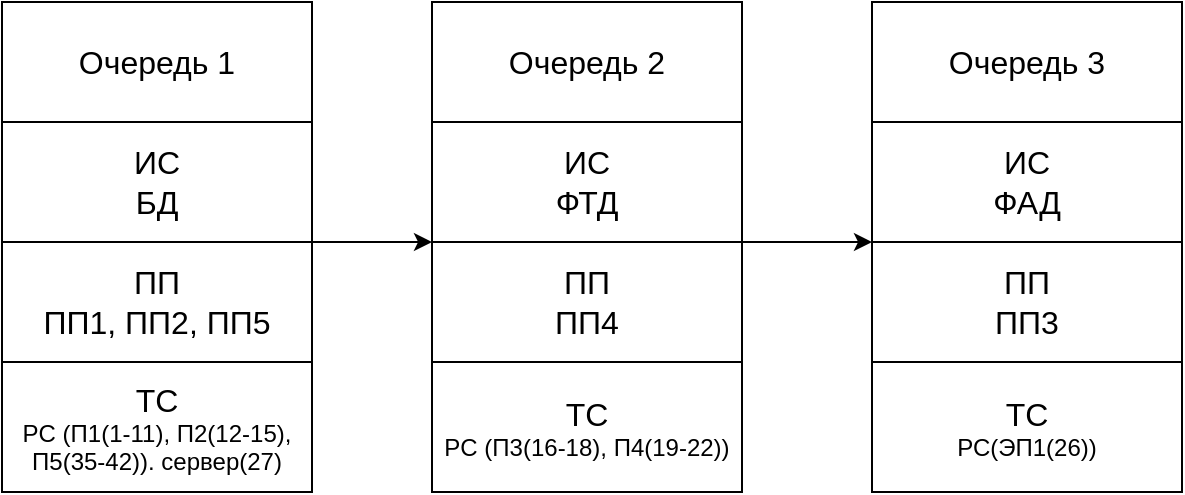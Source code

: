 <mxfile version="22.0.8" type="device">
  <diagram name="Страница — 1" id="MQ_Sf9FGrjqhgtXzqlnl">
    <mxGraphModel dx="696" dy="408" grid="1" gridSize="5" guides="1" tooltips="1" connect="1" arrows="1" fold="1" page="1" pageScale="1" pageWidth="1169" pageHeight="827" math="0" shadow="0">
      <root>
        <mxCell id="0" />
        <mxCell id="1" parent="0" />
        <mxCell id="xvlWCmnCxYvoC9QycbIk-2" value="" style="rounded=0;whiteSpace=wrap;html=1;" vertex="1" parent="1">
          <mxGeometry x="145" y="125" width="155" height="245" as="geometry" />
        </mxCell>
        <mxCell id="xvlWCmnCxYvoC9QycbIk-3" value="&lt;font style=&quot;font-size: 16px;&quot;&gt;Очередь 1&lt;/font&gt;" style="rounded=0;whiteSpace=wrap;html=1;" vertex="1" parent="1">
          <mxGeometry x="145" y="125" width="155" height="60" as="geometry" />
        </mxCell>
        <mxCell id="xvlWCmnCxYvoC9QycbIk-4" value="&lt;font style=&quot;font-size: 16px;&quot;&gt;ИС&lt;br&gt;БД&lt;br&gt;&lt;/font&gt;" style="rounded=0;whiteSpace=wrap;html=1;" vertex="1" parent="1">
          <mxGeometry x="145" y="185" width="155" height="60" as="geometry" />
        </mxCell>
        <mxCell id="xvlWCmnCxYvoC9QycbIk-5" value="&lt;font style=&quot;&quot;&gt;&lt;span style=&quot;font-size: 16px;&quot;&gt;ПП&lt;/span&gt;&lt;br&gt;&lt;font style=&quot;font-size: 16px;&quot;&gt;ПП1, ПП2, ПП5&lt;/font&gt;&lt;br&gt;&lt;/font&gt;" style="rounded=0;whiteSpace=wrap;html=1;" vertex="1" parent="1">
          <mxGeometry x="145" y="245" width="155" height="60" as="geometry" />
        </mxCell>
        <mxCell id="xvlWCmnCxYvoC9QycbIk-6" value="&lt;font style=&quot;&quot;&gt;&lt;span style=&quot;font-size: 16px;&quot;&gt;ТС&lt;/span&gt;&lt;br&gt;&lt;font style=&quot;font-size: 12px;&quot;&gt;PC (П1(1-11), П2(12-15), П5(35-42)). сервер(27)&lt;/font&gt;&lt;br&gt;&lt;/font&gt;" style="rounded=0;whiteSpace=wrap;html=1;" vertex="1" parent="1">
          <mxGeometry x="145" y="305" width="155" height="65" as="geometry" />
        </mxCell>
        <mxCell id="xvlWCmnCxYvoC9QycbIk-19" value="" style="rounded=0;whiteSpace=wrap;html=1;" vertex="1" parent="1">
          <mxGeometry x="360" y="125" width="155" height="245" as="geometry" />
        </mxCell>
        <mxCell id="xvlWCmnCxYvoC9QycbIk-20" value="&lt;font style=&quot;font-size: 16px;&quot;&gt;Очередь 2&lt;/font&gt;" style="rounded=0;whiteSpace=wrap;html=1;" vertex="1" parent="1">
          <mxGeometry x="360" y="125" width="155" height="60" as="geometry" />
        </mxCell>
        <mxCell id="xvlWCmnCxYvoC9QycbIk-21" value="&lt;font style=&quot;font-size: 16px;&quot;&gt;ИС&lt;br&gt;ФТД&lt;br&gt;&lt;/font&gt;" style="rounded=0;whiteSpace=wrap;html=1;" vertex="1" parent="1">
          <mxGeometry x="360" y="185" width="155" height="60" as="geometry" />
        </mxCell>
        <mxCell id="xvlWCmnCxYvoC9QycbIk-22" value="&lt;font style=&quot;&quot;&gt;&lt;span style=&quot;font-size: 16px;&quot;&gt;ПП&lt;/span&gt;&lt;br&gt;&lt;font style=&quot;font-size: 16px;&quot;&gt;ПП4&lt;/font&gt;&lt;br&gt;&lt;/font&gt;" style="rounded=0;whiteSpace=wrap;html=1;" vertex="1" parent="1">
          <mxGeometry x="360" y="245" width="155" height="60" as="geometry" />
        </mxCell>
        <mxCell id="xvlWCmnCxYvoC9QycbIk-23" value="&lt;font style=&quot;&quot;&gt;&lt;span style=&quot;font-size: 16px;&quot;&gt;ТС&lt;/span&gt;&lt;br&gt;PC (П3(16-18), П4(19-22))&lt;br&gt;&lt;/font&gt;" style="rounded=0;whiteSpace=wrap;html=1;" vertex="1" parent="1">
          <mxGeometry x="360" y="305" width="155" height="65" as="geometry" />
        </mxCell>
        <mxCell id="xvlWCmnCxYvoC9QycbIk-24" value="" style="endArrow=classic;html=1;rounded=0;exitX=1;exitY=1;exitDx=0;exitDy=0;entryX=0;entryY=1;entryDx=0;entryDy=0;" edge="1" parent="1" source="xvlWCmnCxYvoC9QycbIk-4" target="xvlWCmnCxYvoC9QycbIk-21">
          <mxGeometry width="50" height="50" relative="1" as="geometry">
            <mxPoint x="360" y="265" as="sourcePoint" />
            <mxPoint x="410" y="215" as="targetPoint" />
          </mxGeometry>
        </mxCell>
        <mxCell id="xvlWCmnCxYvoC9QycbIk-25" value="" style="rounded=0;whiteSpace=wrap;html=1;" vertex="1" parent="1">
          <mxGeometry x="580" y="125" width="155" height="245" as="geometry" />
        </mxCell>
        <mxCell id="xvlWCmnCxYvoC9QycbIk-26" value="&lt;font style=&quot;font-size: 16px;&quot;&gt;Очередь 3&lt;/font&gt;" style="rounded=0;whiteSpace=wrap;html=1;" vertex="1" parent="1">
          <mxGeometry x="580" y="125" width="155" height="60" as="geometry" />
        </mxCell>
        <mxCell id="xvlWCmnCxYvoC9QycbIk-27" value="&lt;font style=&quot;font-size: 16px;&quot;&gt;ИС&lt;br&gt;ФАД&lt;br&gt;&lt;/font&gt;" style="rounded=0;whiteSpace=wrap;html=1;" vertex="1" parent="1">
          <mxGeometry x="580" y="185" width="155" height="60" as="geometry" />
        </mxCell>
        <mxCell id="xvlWCmnCxYvoC9QycbIk-28" value="&lt;font style=&quot;&quot;&gt;&lt;span style=&quot;font-size: 16px;&quot;&gt;ПП&lt;/span&gt;&lt;br&gt;&lt;font style=&quot;font-size: 16px;&quot;&gt;ПП3&lt;/font&gt;&lt;br&gt;&lt;/font&gt;" style="rounded=0;whiteSpace=wrap;html=1;" vertex="1" parent="1">
          <mxGeometry x="580" y="245" width="155" height="60" as="geometry" />
        </mxCell>
        <mxCell id="xvlWCmnCxYvoC9QycbIk-29" value="&lt;font style=&quot;&quot;&gt;&lt;span style=&quot;font-size: 16px;&quot;&gt;ТС&lt;/span&gt;&lt;br&gt;&lt;font style=&quot;font-size: 12px;&quot;&gt;РС(ЭП1(26))&lt;/font&gt;&lt;br&gt;&lt;/font&gt;" style="rounded=0;whiteSpace=wrap;html=1;" vertex="1" parent="1">
          <mxGeometry x="580" y="305" width="155" height="65" as="geometry" />
        </mxCell>
        <mxCell id="xvlWCmnCxYvoC9QycbIk-30" value="" style="endArrow=classic;html=1;rounded=0;exitX=1;exitY=1;exitDx=0;exitDy=0;entryX=0;entryY=0;entryDx=0;entryDy=0;" edge="1" parent="1" source="xvlWCmnCxYvoC9QycbIk-21" target="xvlWCmnCxYvoC9QycbIk-28">
          <mxGeometry width="50" height="50" relative="1" as="geometry">
            <mxPoint x="360" y="265" as="sourcePoint" />
            <mxPoint x="410" y="215" as="targetPoint" />
          </mxGeometry>
        </mxCell>
      </root>
    </mxGraphModel>
  </diagram>
</mxfile>
